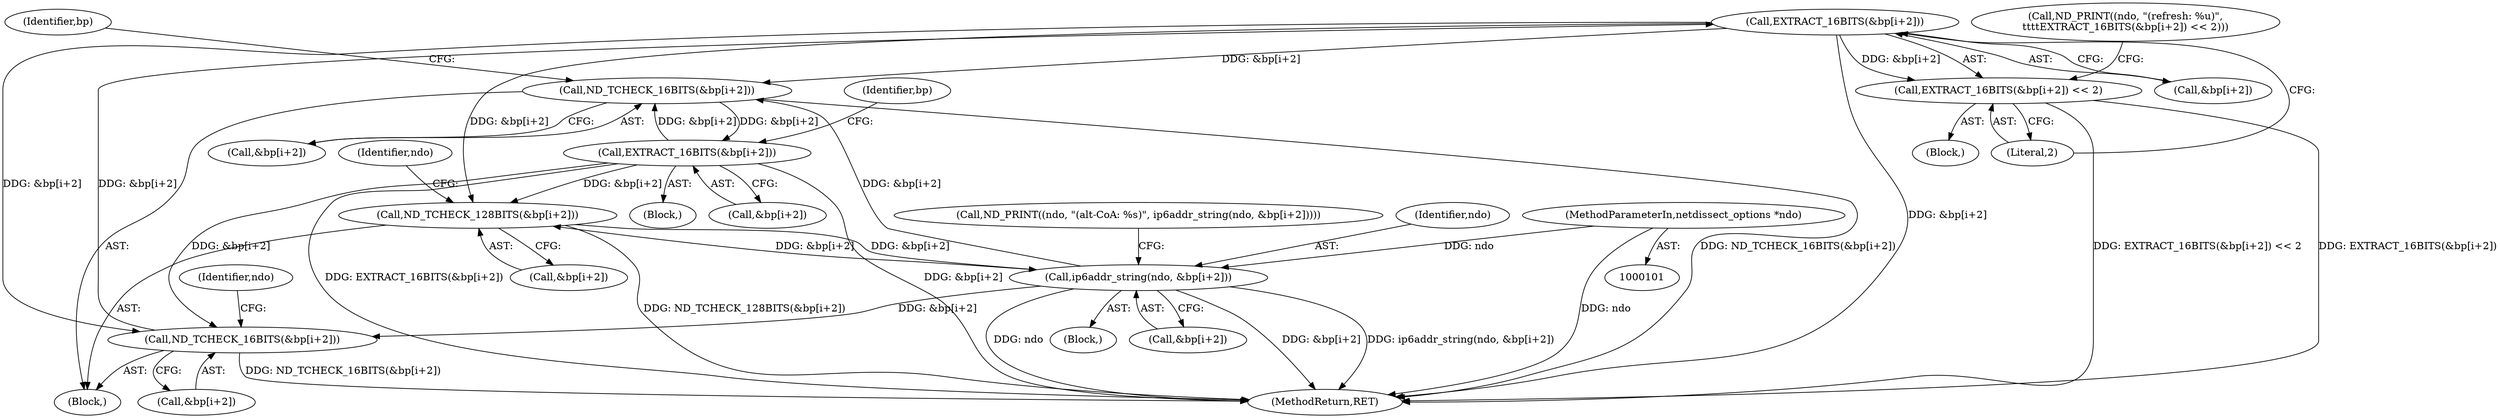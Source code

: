 digraph "0_tcpdump_5338aac7b8b880b0c5e0c15e27dadc44c5559284@array" {
"1000226" [label="(Call,EXTRACT_16BITS(&bp[i+2]))"];
"1000213" [label="(Call,ND_TCHECK_16BITS(&bp[i+2]))"];
"1000226" [label="(Call,EXTRACT_16BITS(&bp[i+2]))"];
"1000302" [label="(Call,EXTRACT_16BITS(&bp[i+2]))"];
"1000282" [label="(Call,ND_TCHECK_16BITS(&bp[i+2]))"];
"1000260" [label="(Call,ip6addr_string(ndo, &bp[i+2]))"];
"1000102" [label="(MethodParameterIn,netdissect_options *ndo)"];
"1000248" [label="(Call,ND_TCHECK_128BITS(&bp[i+2]))"];
"1000225" [label="(Call,EXTRACT_16BITS(&bp[i+2]) << 2)"];
"1000258" [label="(Block,)"];
"1000222" [label="(Identifier,ndo)"];
"1000292" [label="(Identifier,bp)"];
"1000282" [label="(Call,ND_TCHECK_16BITS(&bp[i+2]))"];
"1000248" [label="(Call,ND_TCHECK_128BITS(&bp[i+2]))"];
"1000312" [label="(Identifier,bp)"];
"1000301" [label="(Block,)"];
"1000303" [label="(Call,&bp[i+2])"];
"1000255" [label="(Call,ND_PRINT((ndo, \"(alt-CoA: %s)\", ip6addr_string(ndo, &bp[i+2]))))"];
"1000262" [label="(Call,&bp[i+2])"];
"1000261" [label="(Identifier,ndo)"];
"1000214" [label="(Call,&bp[i+2])"];
"1000257" [label="(Identifier,ndo)"];
"1000302" [label="(Call,EXTRACT_16BITS(&bp[i+2]))"];
"1000226" [label="(Call,EXTRACT_16BITS(&bp[i+2]))"];
"1000223" [label="(Block,)"];
"1000102" [label="(MethodParameterIn,netdissect_options *ndo)"];
"1000249" [label="(Call,&bp[i+2])"];
"1000225" [label="(Call,EXTRACT_16BITS(&bp[i+2]) << 2)"];
"1000227" [label="(Call,&bp[i+2])"];
"1000283" [label="(Call,&bp[i+2])"];
"1000220" [label="(Call,ND_PRINT((ndo, \"(refresh: %u)\",\n\t\t\t\tEXTRACT_16BITS(&bp[i+2]) << 2)))"];
"1000175" [label="(Block,)"];
"1000372" [label="(MethodReturn,RET)"];
"1000260" [label="(Call,ip6addr_string(ndo, &bp[i+2]))"];
"1000213" [label="(Call,ND_TCHECK_16BITS(&bp[i+2]))"];
"1000233" [label="(Literal,2)"];
"1000226" -> "1000225"  [label="AST: "];
"1000226" -> "1000227"  [label="CFG: "];
"1000227" -> "1000226"  [label="AST: "];
"1000233" -> "1000226"  [label="CFG: "];
"1000226" -> "1000372"  [label="DDG: &bp[i+2]"];
"1000226" -> "1000213"  [label="DDG: &bp[i+2]"];
"1000226" -> "1000225"  [label="DDG: &bp[i+2]"];
"1000213" -> "1000226"  [label="DDG: &bp[i+2]"];
"1000226" -> "1000248"  [label="DDG: &bp[i+2]"];
"1000226" -> "1000282"  [label="DDG: &bp[i+2]"];
"1000213" -> "1000175"  [label="AST: "];
"1000213" -> "1000214"  [label="CFG: "];
"1000214" -> "1000213"  [label="AST: "];
"1000222" -> "1000213"  [label="CFG: "];
"1000213" -> "1000372"  [label="DDG: ND_TCHECK_16BITS(&bp[i+2])"];
"1000302" -> "1000213"  [label="DDG: &bp[i+2]"];
"1000260" -> "1000213"  [label="DDG: &bp[i+2]"];
"1000302" -> "1000301"  [label="AST: "];
"1000302" -> "1000303"  [label="CFG: "];
"1000303" -> "1000302"  [label="AST: "];
"1000312" -> "1000302"  [label="CFG: "];
"1000302" -> "1000372"  [label="DDG: &bp[i+2]"];
"1000302" -> "1000372"  [label="DDG: EXTRACT_16BITS(&bp[i+2])"];
"1000302" -> "1000248"  [label="DDG: &bp[i+2]"];
"1000302" -> "1000282"  [label="DDG: &bp[i+2]"];
"1000282" -> "1000302"  [label="DDG: &bp[i+2]"];
"1000282" -> "1000175"  [label="AST: "];
"1000282" -> "1000283"  [label="CFG: "];
"1000283" -> "1000282"  [label="AST: "];
"1000292" -> "1000282"  [label="CFG: "];
"1000282" -> "1000372"  [label="DDG: ND_TCHECK_16BITS(&bp[i+2])"];
"1000260" -> "1000282"  [label="DDG: &bp[i+2]"];
"1000260" -> "1000258"  [label="AST: "];
"1000260" -> "1000262"  [label="CFG: "];
"1000261" -> "1000260"  [label="AST: "];
"1000262" -> "1000260"  [label="AST: "];
"1000255" -> "1000260"  [label="CFG: "];
"1000260" -> "1000372"  [label="DDG: &bp[i+2]"];
"1000260" -> "1000372"  [label="DDG: ip6addr_string(ndo, &bp[i+2])"];
"1000260" -> "1000372"  [label="DDG: ndo"];
"1000260" -> "1000248"  [label="DDG: &bp[i+2]"];
"1000102" -> "1000260"  [label="DDG: ndo"];
"1000248" -> "1000260"  [label="DDG: &bp[i+2]"];
"1000102" -> "1000101"  [label="AST: "];
"1000102" -> "1000372"  [label="DDG: ndo"];
"1000248" -> "1000175"  [label="AST: "];
"1000248" -> "1000249"  [label="CFG: "];
"1000249" -> "1000248"  [label="AST: "];
"1000257" -> "1000248"  [label="CFG: "];
"1000248" -> "1000372"  [label="DDG: ND_TCHECK_128BITS(&bp[i+2])"];
"1000225" -> "1000223"  [label="AST: "];
"1000225" -> "1000233"  [label="CFG: "];
"1000233" -> "1000225"  [label="AST: "];
"1000220" -> "1000225"  [label="CFG: "];
"1000225" -> "1000372"  [label="DDG: EXTRACT_16BITS(&bp[i+2])"];
"1000225" -> "1000372"  [label="DDG: EXTRACT_16BITS(&bp[i+2]) << 2"];
}
